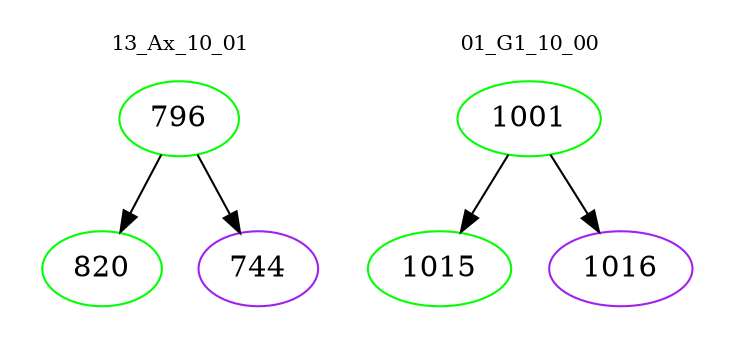 digraph{
subgraph cluster_0 {
color = white
label = "13_Ax_10_01";
fontsize=10;
T0_796 [label="796", color="green"]
T0_796 -> T0_820 [color="black"]
T0_820 [label="820", color="green"]
T0_796 -> T0_744 [color="black"]
T0_744 [label="744", color="purple"]
}
subgraph cluster_1 {
color = white
label = "01_G1_10_00";
fontsize=10;
T1_1001 [label="1001", color="green"]
T1_1001 -> T1_1015 [color="black"]
T1_1015 [label="1015", color="green"]
T1_1001 -> T1_1016 [color="black"]
T1_1016 [label="1016", color="purple"]
}
}
